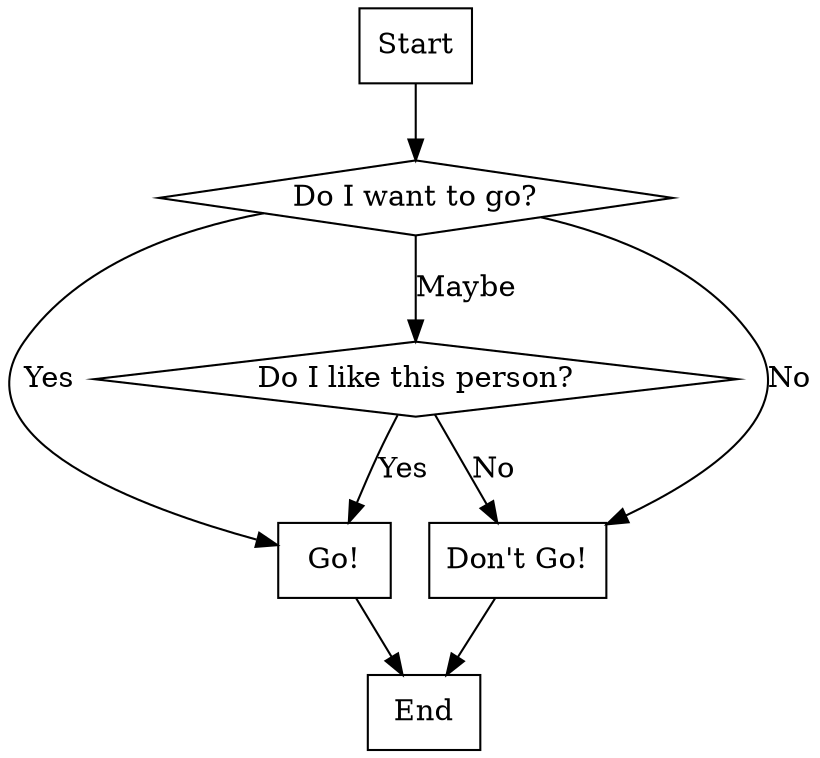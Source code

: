 
strict digraph BirthdayFriend
{
	start [ shape = "box", label = "Start" ];
	end [ shape = "box", label = "End" ];

	want_to_go [ shape = "diamond", label = "Do I want to go?" ];
	like_this_person [ shape = "diamond", label = "Do I like this person?" ];

	go [ shape = "box", label = "Go!" ];
	dont_go [ shape = "box", label = "Don't Go!" ];

	start -> want_to_go;

	want_to_go -> go [ label = "Yes" ];
	want_to_go -> dont_go [ label = "No" ];
	want_to_go -> like_this_person [ label = "Maybe" ];

	like_this_person -> dont_go [ label = "No" ];
	like_this_person -> go [ label = "Yes" ];

	go -> end;
	dont_go -> end;

	{ rank = "same"; go dont_go };
}
